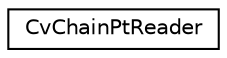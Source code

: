 digraph "Graphical Class Hierarchy"
{
 // LATEX_PDF_SIZE
  edge [fontname="Helvetica",fontsize="10",labelfontname="Helvetica",labelfontsize="10"];
  node [fontname="Helvetica",fontsize="10",shape=record];
  rankdir="LR";
  Node0 [label="CvChainPtReader",height=0.2,width=0.4,color="black", fillcolor="white", style="filled",URL="$struct_cv_chain_pt_reader.html",tooltip=" "];
}
